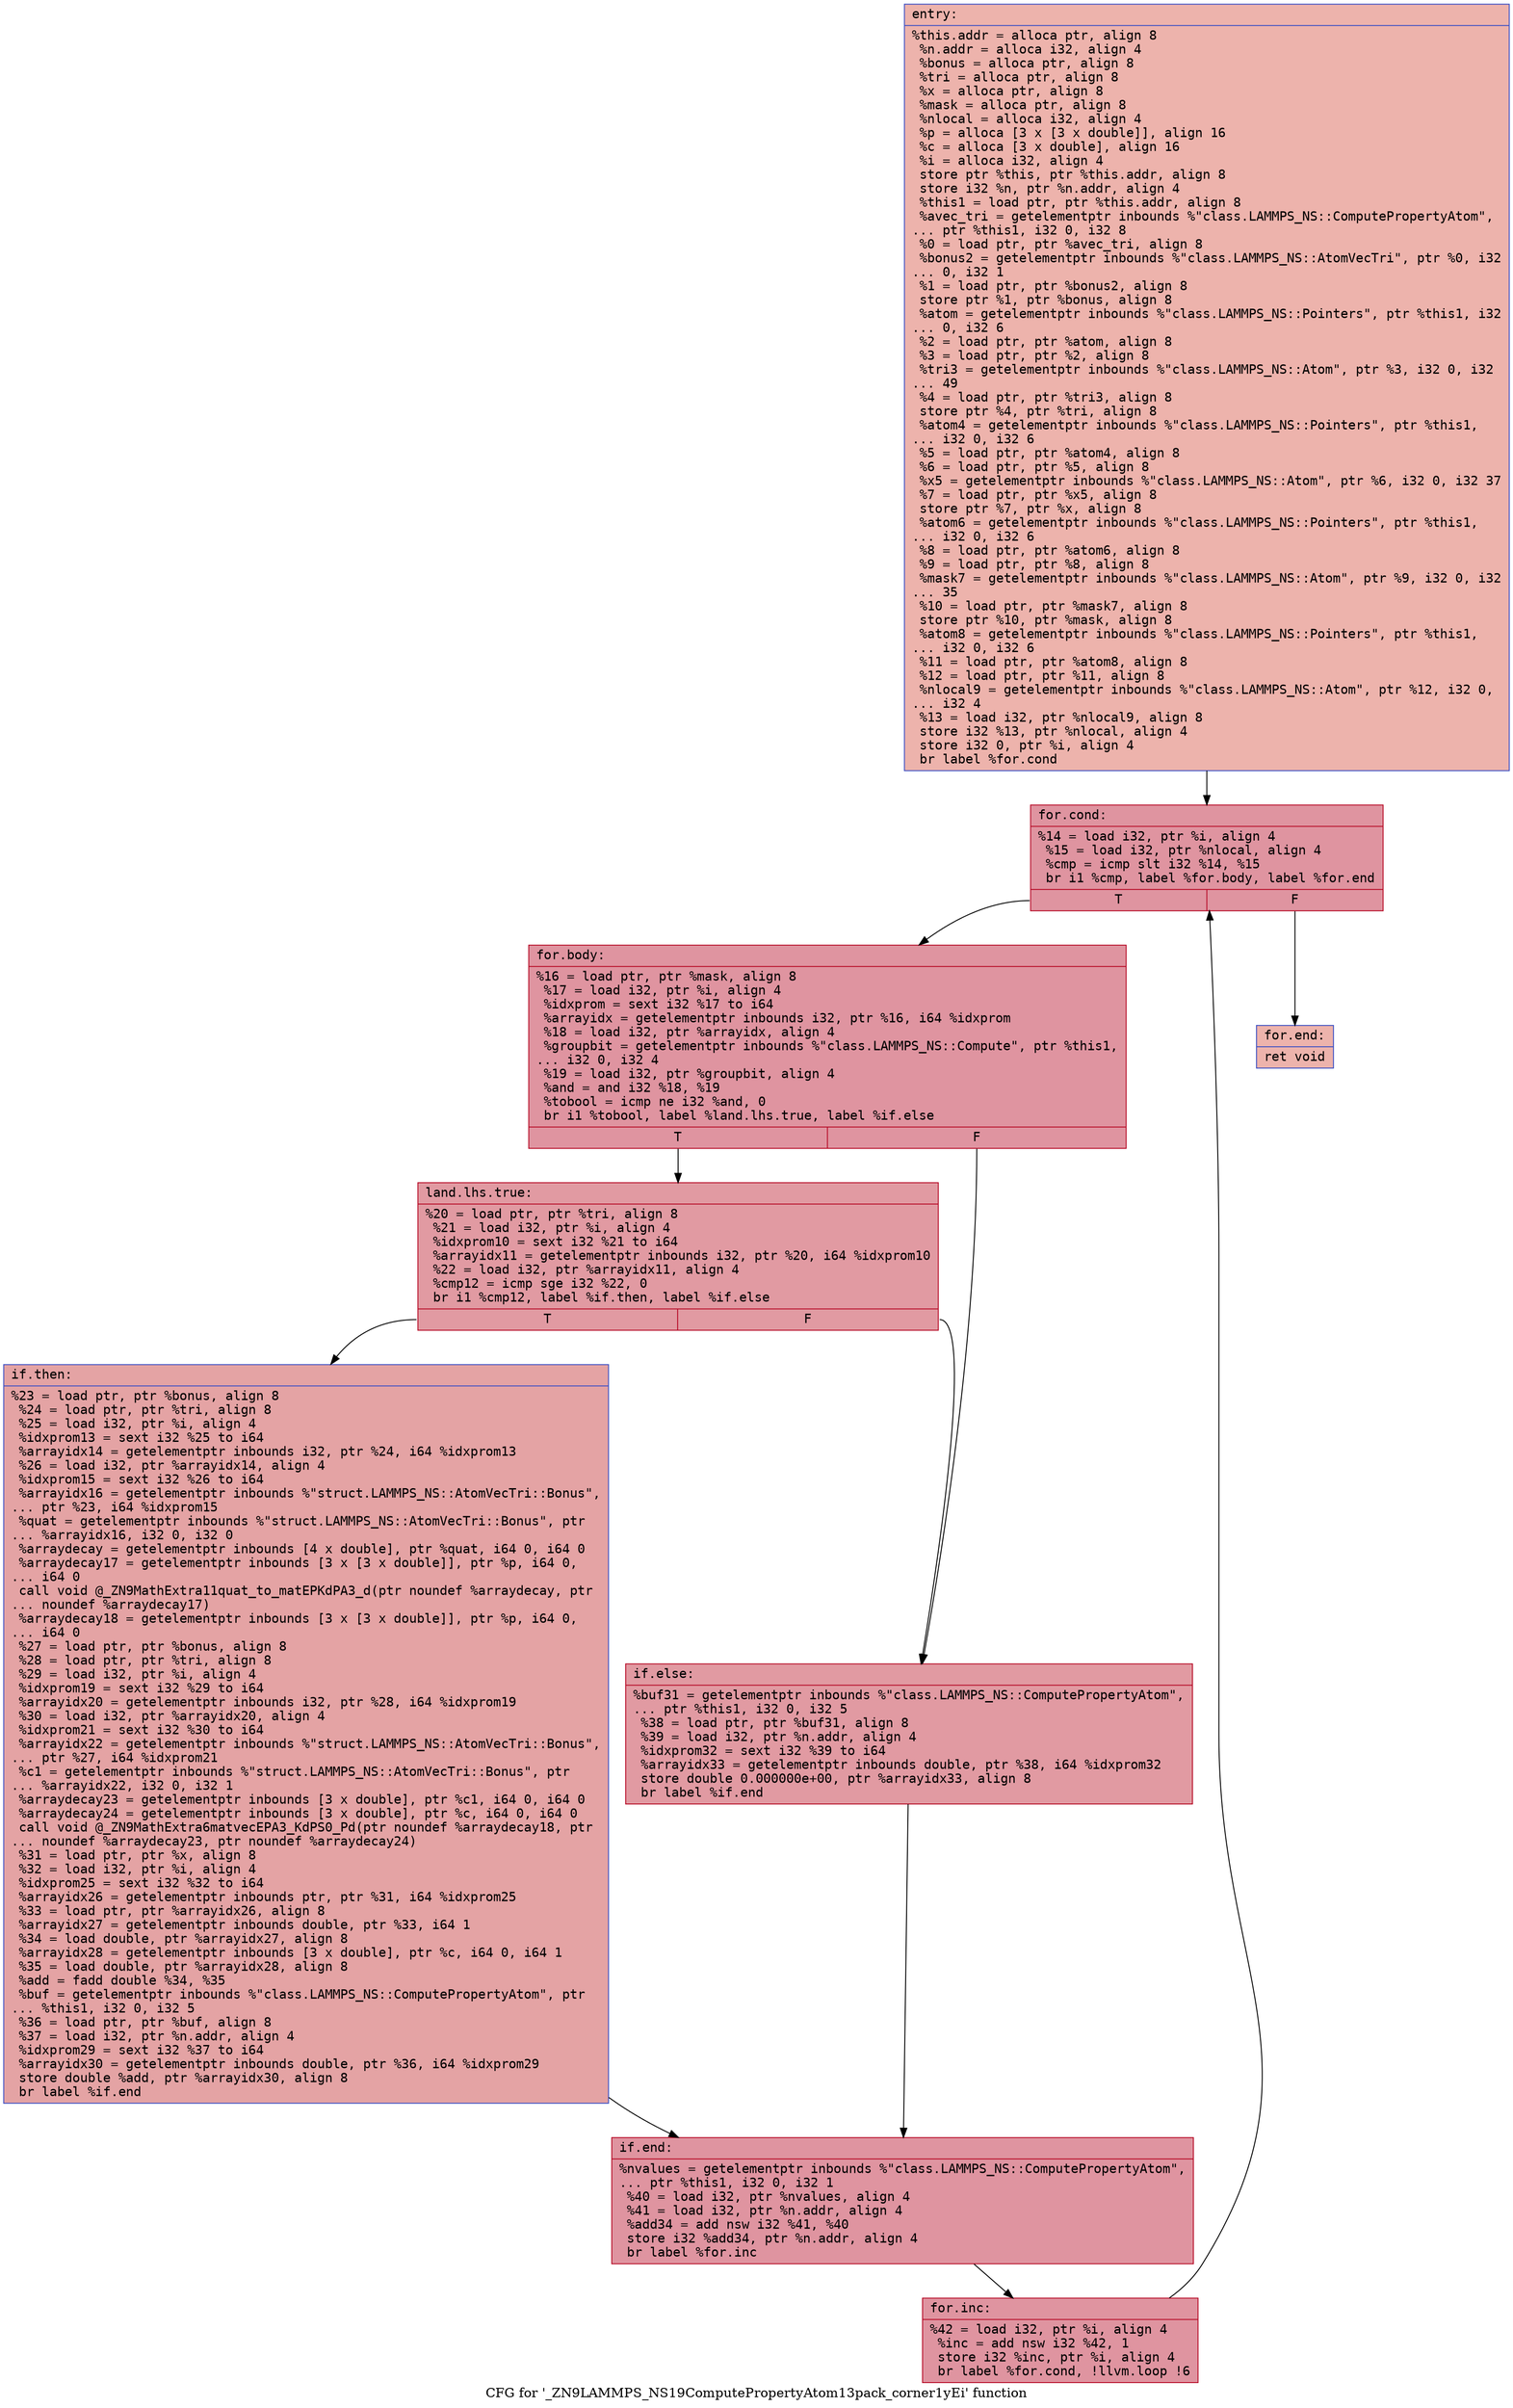 digraph "CFG for '_ZN9LAMMPS_NS19ComputePropertyAtom13pack_corner1yEi' function" {
	label="CFG for '_ZN9LAMMPS_NS19ComputePropertyAtom13pack_corner1yEi' function";

	Node0x55e557d07ce0 [shape=record,color="#3d50c3ff", style=filled, fillcolor="#d6524470" fontname="Courier",label="{entry:\l|  %this.addr = alloca ptr, align 8\l  %n.addr = alloca i32, align 4\l  %bonus = alloca ptr, align 8\l  %tri = alloca ptr, align 8\l  %x = alloca ptr, align 8\l  %mask = alloca ptr, align 8\l  %nlocal = alloca i32, align 4\l  %p = alloca [3 x [3 x double]], align 16\l  %c = alloca [3 x double], align 16\l  %i = alloca i32, align 4\l  store ptr %this, ptr %this.addr, align 8\l  store i32 %n, ptr %n.addr, align 4\l  %this1 = load ptr, ptr %this.addr, align 8\l  %avec_tri = getelementptr inbounds %\"class.LAMMPS_NS::ComputePropertyAtom\",\l... ptr %this1, i32 0, i32 8\l  %0 = load ptr, ptr %avec_tri, align 8\l  %bonus2 = getelementptr inbounds %\"class.LAMMPS_NS::AtomVecTri\", ptr %0, i32\l... 0, i32 1\l  %1 = load ptr, ptr %bonus2, align 8\l  store ptr %1, ptr %bonus, align 8\l  %atom = getelementptr inbounds %\"class.LAMMPS_NS::Pointers\", ptr %this1, i32\l... 0, i32 6\l  %2 = load ptr, ptr %atom, align 8\l  %3 = load ptr, ptr %2, align 8\l  %tri3 = getelementptr inbounds %\"class.LAMMPS_NS::Atom\", ptr %3, i32 0, i32\l... 49\l  %4 = load ptr, ptr %tri3, align 8\l  store ptr %4, ptr %tri, align 8\l  %atom4 = getelementptr inbounds %\"class.LAMMPS_NS::Pointers\", ptr %this1,\l... i32 0, i32 6\l  %5 = load ptr, ptr %atom4, align 8\l  %6 = load ptr, ptr %5, align 8\l  %x5 = getelementptr inbounds %\"class.LAMMPS_NS::Atom\", ptr %6, i32 0, i32 37\l  %7 = load ptr, ptr %x5, align 8\l  store ptr %7, ptr %x, align 8\l  %atom6 = getelementptr inbounds %\"class.LAMMPS_NS::Pointers\", ptr %this1,\l... i32 0, i32 6\l  %8 = load ptr, ptr %atom6, align 8\l  %9 = load ptr, ptr %8, align 8\l  %mask7 = getelementptr inbounds %\"class.LAMMPS_NS::Atom\", ptr %9, i32 0, i32\l... 35\l  %10 = load ptr, ptr %mask7, align 8\l  store ptr %10, ptr %mask, align 8\l  %atom8 = getelementptr inbounds %\"class.LAMMPS_NS::Pointers\", ptr %this1,\l... i32 0, i32 6\l  %11 = load ptr, ptr %atom8, align 8\l  %12 = load ptr, ptr %11, align 8\l  %nlocal9 = getelementptr inbounds %\"class.LAMMPS_NS::Atom\", ptr %12, i32 0,\l... i32 4\l  %13 = load i32, ptr %nlocal9, align 8\l  store i32 %13, ptr %nlocal, align 4\l  store i32 0, ptr %i, align 4\l  br label %for.cond\l}"];
	Node0x55e557d07ce0 -> Node0x55e557d099f0[tooltip="entry -> for.cond\nProbability 100.00%" ];
	Node0x55e557d099f0 [shape=record,color="#b70d28ff", style=filled, fillcolor="#b70d2870" fontname="Courier",label="{for.cond:\l|  %14 = load i32, ptr %i, align 4\l  %15 = load i32, ptr %nlocal, align 4\l  %cmp = icmp slt i32 %14, %15\l  br i1 %cmp, label %for.body, label %for.end\l|{<s0>T|<s1>F}}"];
	Node0x55e557d099f0:s0 -> Node0x55e557d09e20[tooltip="for.cond -> for.body\nProbability 96.88%" ];
	Node0x55e557d099f0:s1 -> Node0x55e557d09ea0[tooltip="for.cond -> for.end\nProbability 3.12%" ];
	Node0x55e557d09e20 [shape=record,color="#b70d28ff", style=filled, fillcolor="#b70d2870" fontname="Courier",label="{for.body:\l|  %16 = load ptr, ptr %mask, align 8\l  %17 = load i32, ptr %i, align 4\l  %idxprom = sext i32 %17 to i64\l  %arrayidx = getelementptr inbounds i32, ptr %16, i64 %idxprom\l  %18 = load i32, ptr %arrayidx, align 4\l  %groupbit = getelementptr inbounds %\"class.LAMMPS_NS::Compute\", ptr %this1,\l... i32 0, i32 4\l  %19 = load i32, ptr %groupbit, align 4\l  %and = and i32 %18, %19\l  %tobool = icmp ne i32 %and, 0\l  br i1 %tobool, label %land.lhs.true, label %if.else\l|{<s0>T|<s1>F}}"];
	Node0x55e557d09e20:s0 -> Node0x55e557d0a570[tooltip="for.body -> land.lhs.true\nProbability 62.50%" ];
	Node0x55e557d09e20:s1 -> Node0x55e557d0a5f0[tooltip="for.body -> if.else\nProbability 37.50%" ];
	Node0x55e557d0a570 [shape=record,color="#b70d28ff", style=filled, fillcolor="#bb1b2c70" fontname="Courier",label="{land.lhs.true:\l|  %20 = load ptr, ptr %tri, align 8\l  %21 = load i32, ptr %i, align 4\l  %idxprom10 = sext i32 %21 to i64\l  %arrayidx11 = getelementptr inbounds i32, ptr %20, i64 %idxprom10\l  %22 = load i32, ptr %arrayidx11, align 4\l  %cmp12 = icmp sge i32 %22, 0\l  br i1 %cmp12, label %if.then, label %if.else\l|{<s0>T|<s1>F}}"];
	Node0x55e557d0a570:s0 -> Node0x55e557d0aab0[tooltip="land.lhs.true -> if.then\nProbability 50.00%" ];
	Node0x55e557d0a570:s1 -> Node0x55e557d0a5f0[tooltip="land.lhs.true -> if.else\nProbability 50.00%" ];
	Node0x55e557d0aab0 [shape=record,color="#3d50c3ff", style=filled, fillcolor="#c32e3170" fontname="Courier",label="{if.then:\l|  %23 = load ptr, ptr %bonus, align 8\l  %24 = load ptr, ptr %tri, align 8\l  %25 = load i32, ptr %i, align 4\l  %idxprom13 = sext i32 %25 to i64\l  %arrayidx14 = getelementptr inbounds i32, ptr %24, i64 %idxprom13\l  %26 = load i32, ptr %arrayidx14, align 4\l  %idxprom15 = sext i32 %26 to i64\l  %arrayidx16 = getelementptr inbounds %\"struct.LAMMPS_NS::AtomVecTri::Bonus\",\l... ptr %23, i64 %idxprom15\l  %quat = getelementptr inbounds %\"struct.LAMMPS_NS::AtomVecTri::Bonus\", ptr\l... %arrayidx16, i32 0, i32 0\l  %arraydecay = getelementptr inbounds [4 x double], ptr %quat, i64 0, i64 0\l  %arraydecay17 = getelementptr inbounds [3 x [3 x double]], ptr %p, i64 0,\l... i64 0\l  call void @_ZN9MathExtra11quat_to_matEPKdPA3_d(ptr noundef %arraydecay, ptr\l... noundef %arraydecay17)\l  %arraydecay18 = getelementptr inbounds [3 x [3 x double]], ptr %p, i64 0,\l... i64 0\l  %27 = load ptr, ptr %bonus, align 8\l  %28 = load ptr, ptr %tri, align 8\l  %29 = load i32, ptr %i, align 4\l  %idxprom19 = sext i32 %29 to i64\l  %arrayidx20 = getelementptr inbounds i32, ptr %28, i64 %idxprom19\l  %30 = load i32, ptr %arrayidx20, align 4\l  %idxprom21 = sext i32 %30 to i64\l  %arrayidx22 = getelementptr inbounds %\"struct.LAMMPS_NS::AtomVecTri::Bonus\",\l... ptr %27, i64 %idxprom21\l  %c1 = getelementptr inbounds %\"struct.LAMMPS_NS::AtomVecTri::Bonus\", ptr\l... %arrayidx22, i32 0, i32 1\l  %arraydecay23 = getelementptr inbounds [3 x double], ptr %c1, i64 0, i64 0\l  %arraydecay24 = getelementptr inbounds [3 x double], ptr %c, i64 0, i64 0\l  call void @_ZN9MathExtra6matvecEPA3_KdPS0_Pd(ptr noundef %arraydecay18, ptr\l... noundef %arraydecay23, ptr noundef %arraydecay24)\l  %31 = load ptr, ptr %x, align 8\l  %32 = load i32, ptr %i, align 4\l  %idxprom25 = sext i32 %32 to i64\l  %arrayidx26 = getelementptr inbounds ptr, ptr %31, i64 %idxprom25\l  %33 = load ptr, ptr %arrayidx26, align 8\l  %arrayidx27 = getelementptr inbounds double, ptr %33, i64 1\l  %34 = load double, ptr %arrayidx27, align 8\l  %arrayidx28 = getelementptr inbounds [3 x double], ptr %c, i64 0, i64 1\l  %35 = load double, ptr %arrayidx28, align 8\l  %add = fadd double %34, %35\l  %buf = getelementptr inbounds %\"class.LAMMPS_NS::ComputePropertyAtom\", ptr\l... %this1, i32 0, i32 5\l  %36 = load ptr, ptr %buf, align 8\l  %37 = load i32, ptr %n.addr, align 4\l  %idxprom29 = sext i32 %37 to i64\l  %arrayidx30 = getelementptr inbounds double, ptr %36, i64 %idxprom29\l  store double %add, ptr %arrayidx30, align 8\l  br label %if.end\l}"];
	Node0x55e557d0aab0 -> Node0x55e557d0cac0[tooltip="if.then -> if.end\nProbability 100.00%" ];
	Node0x55e557d0a5f0 [shape=record,color="#b70d28ff", style=filled, fillcolor="#bb1b2c70" fontname="Courier",label="{if.else:\l|  %buf31 = getelementptr inbounds %\"class.LAMMPS_NS::ComputePropertyAtom\",\l... ptr %this1, i32 0, i32 5\l  %38 = load ptr, ptr %buf31, align 8\l  %39 = load i32, ptr %n.addr, align 4\l  %idxprom32 = sext i32 %39 to i64\l  %arrayidx33 = getelementptr inbounds double, ptr %38, i64 %idxprom32\l  store double 0.000000e+00, ptr %arrayidx33, align 8\l  br label %if.end\l}"];
	Node0x55e557d0a5f0 -> Node0x55e557d0cac0[tooltip="if.else -> if.end\nProbability 100.00%" ];
	Node0x55e557d0cac0 [shape=record,color="#b70d28ff", style=filled, fillcolor="#b70d2870" fontname="Courier",label="{if.end:\l|  %nvalues = getelementptr inbounds %\"class.LAMMPS_NS::ComputePropertyAtom\",\l... ptr %this1, i32 0, i32 1\l  %40 = load i32, ptr %nvalues, align 4\l  %41 = load i32, ptr %n.addr, align 4\l  %add34 = add nsw i32 %41, %40\l  store i32 %add34, ptr %n.addr, align 4\l  br label %for.inc\l}"];
	Node0x55e557d0cac0 -> Node0x55e557d0d330[tooltip="if.end -> for.inc\nProbability 100.00%" ];
	Node0x55e557d0d330 [shape=record,color="#b70d28ff", style=filled, fillcolor="#b70d2870" fontname="Courier",label="{for.inc:\l|  %42 = load i32, ptr %i, align 4\l  %inc = add nsw i32 %42, 1\l  store i32 %inc, ptr %i, align 4\l  br label %for.cond, !llvm.loop !6\l}"];
	Node0x55e557d0d330 -> Node0x55e557d099f0[tooltip="for.inc -> for.cond\nProbability 100.00%" ];
	Node0x55e557d09ea0 [shape=record,color="#3d50c3ff", style=filled, fillcolor="#d6524470" fontname="Courier",label="{for.end:\l|  ret void\l}"];
}
